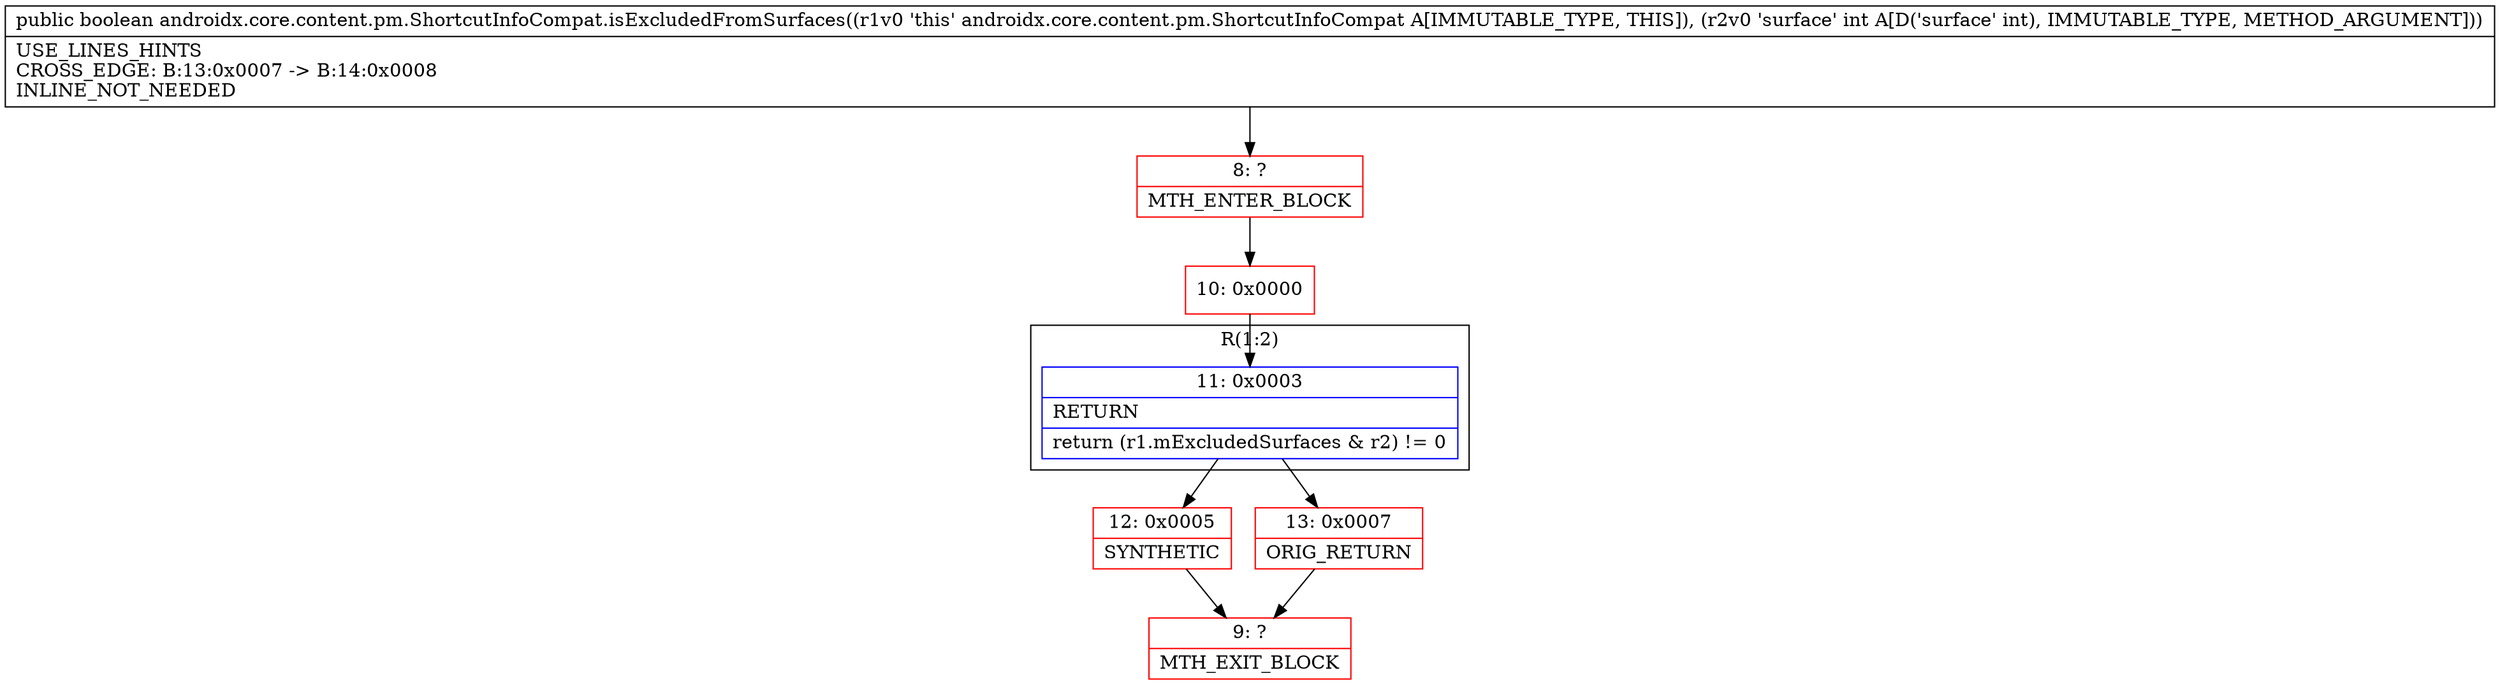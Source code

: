 digraph "CFG forandroidx.core.content.pm.ShortcutInfoCompat.isExcludedFromSurfaces(I)Z" {
subgraph cluster_Region_1230131891 {
label = "R(1:2)";
node [shape=record,color=blue];
Node_11 [shape=record,label="{11\:\ 0x0003|RETURN\l|return (r1.mExcludedSurfaces & r2) != 0\l}"];
}
Node_8 [shape=record,color=red,label="{8\:\ ?|MTH_ENTER_BLOCK\l}"];
Node_10 [shape=record,color=red,label="{10\:\ 0x0000}"];
Node_12 [shape=record,color=red,label="{12\:\ 0x0005|SYNTHETIC\l}"];
Node_9 [shape=record,color=red,label="{9\:\ ?|MTH_EXIT_BLOCK\l}"];
Node_13 [shape=record,color=red,label="{13\:\ 0x0007|ORIG_RETURN\l}"];
MethodNode[shape=record,label="{public boolean androidx.core.content.pm.ShortcutInfoCompat.isExcludedFromSurfaces((r1v0 'this' androidx.core.content.pm.ShortcutInfoCompat A[IMMUTABLE_TYPE, THIS]), (r2v0 'surface' int A[D('surface' int), IMMUTABLE_TYPE, METHOD_ARGUMENT]))  | USE_LINES_HINTS\lCROSS_EDGE: B:13:0x0007 \-\> B:14:0x0008\lINLINE_NOT_NEEDED\l}"];
MethodNode -> Node_8;Node_11 -> Node_12;
Node_11 -> Node_13;
Node_8 -> Node_10;
Node_10 -> Node_11;
Node_12 -> Node_9;
Node_13 -> Node_9;
}

